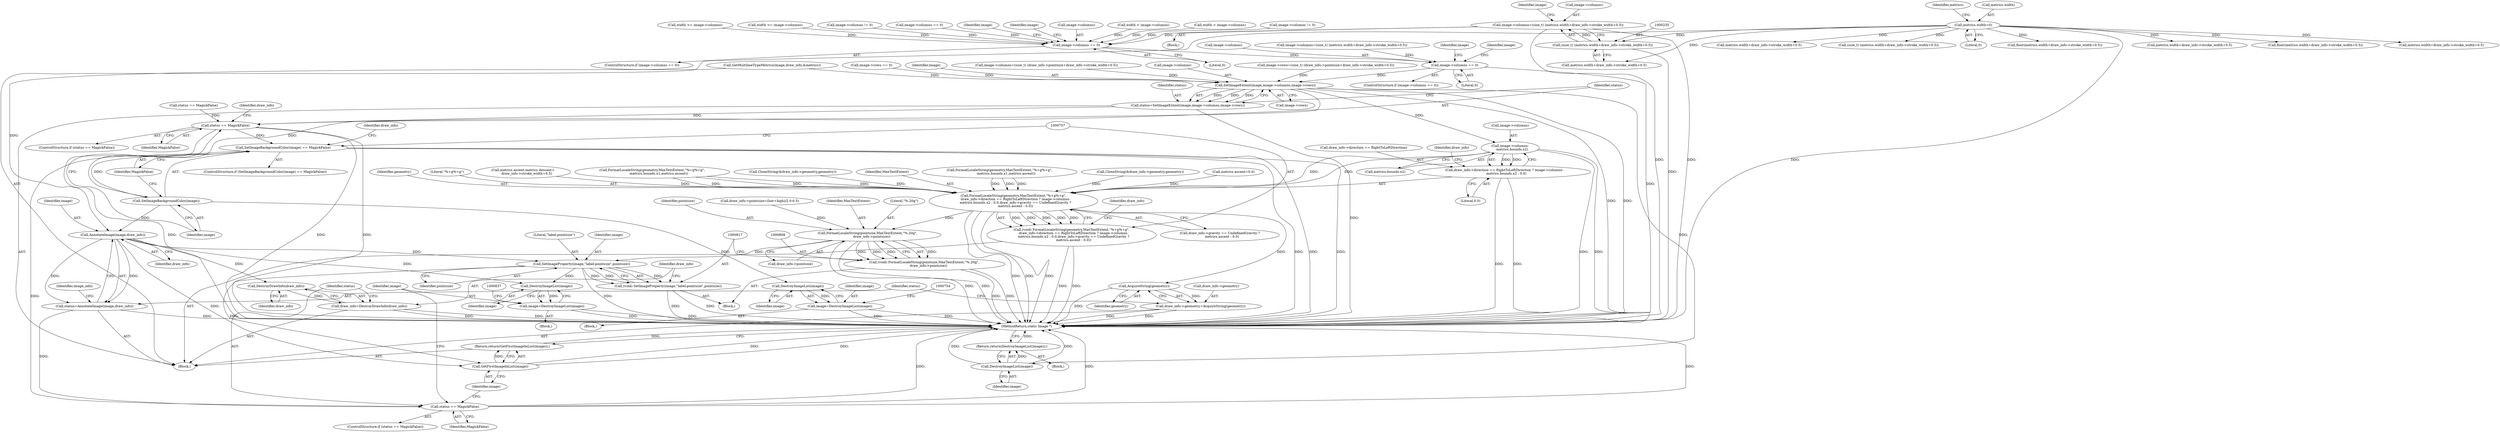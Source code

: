 digraph "0_ImageMagick_0474237508f39c4f783208123431815f1ededb76@pointer" {
"1000230" [label="(Call,image->columns=(size_t) (metrics.width+draw_info->stroke_width+0.5))"];
"1000234" [label="(Call,(size_t) (metrics.width+draw_info->stroke_width+0.5))"];
"1000200" [label="(Call,metrics.width=0)"];
"1000617" [label="(Call,image->columns == 0)"];
"1000638" [label="(Call,image->columns == 0)"];
"1000706" [label="(Call,SetImageExtent(image,image->columns,image->rows))"];
"1000704" [label="(Call,status=SetImageExtent(image,image->columns,image->rows))"];
"1000715" [label="(Call,status == MagickFalse)"];
"1000733" [label="(Call,SetImageBackgroundColor(image) == MagickFalse)"];
"1000827" [label="(Call,status == MagickFalse)"];
"1000730" [label="(Call,DestroyImageList(image))"];
"1000729" [label="(Return,return(DestroyImageList(image));)"];
"1000734" [label="(Call,SetImageBackgroundColor(image))"];
"1000750" [label="(Call,DestroyImageList(image))"];
"1000748" [label="(Call,image=DestroyImageList(image))"];
"1000796" [label="(Call,AnnotateImage(image,draw_info))"];
"1000794" [label="(Call,status=AnnotateImage(image,draw_info))"];
"1000818" [label="(Call,SetImageProperty(image,\"label:pointsize\",pointsize))"];
"1000816" [label="(Call,(void) SetImageProperty(image,\"label:pointsize\",pointsize))"];
"1000833" [label="(Call,DestroyImageList(image))"];
"1000831" [label="(Call,image=DestroyImageList(image))"];
"1000840" [label="(Call,GetFirstImageInList(image))"];
"1000839" [label="(Return,return(GetFirstImageInList(image));)"];
"1000824" [label="(Call,DestroyDrawInfo(draw_info))"];
"1000822" [label="(Call,draw_info=DestroyDrawInfo(draw_info))"];
"1000768" [label="(Call,image->columns-\n    metrics.bounds.x2)"];
"1000758" [label="(Call,FormatLocaleString(geometry,MaxTextExtent,\"%+g%+g\",\n    draw_info->direction == RightToLeftDirection ? image->columns-\n    metrics.bounds.x2 : 0.0,draw_info->gravity == UndefinedGravity ?\n    metrics.ascent : 0.0))"];
"1000756" [label="(Call,(void) FormatLocaleString(geometry,MaxTextExtent,\"%+g%+g\",\n    draw_info->direction == RightToLeftDirection ? image->columns-\n    metrics.bounds.x2 : 0.0,draw_info->gravity == UndefinedGravity ?\n    metrics.ascent : 0.0))"];
"1000792" [label="(Call,AcquireString(geometry))"];
"1000788" [label="(Call,draw_info->geometry=AcquireString(geometry))"];
"1000809" [label="(Call,FormatLocaleString(pointsize,MaxTextExtent,\"%.20g\",\n        draw_info->pointsize))"];
"1000807" [label="(Call,(void) FormatLocaleString(pointsize,MaxTextExtent,\"%.20g\",\n        draw_info->pointsize))"];
"1000762" [label="(Call,draw_info->direction == RightToLeftDirection ? image->columns-\n    metrics.bounds.x2 : 0.0)"];
"1000539" [label="(Call,image->columns != 0)"];
"1000706" [label="(Call,SetImageExtent(image,image->columns,image->rows))"];
"1000332" [label="(Call,metrics.width+draw_info->stroke_width+0.5)"];
"1000617" [label="(Call,image->columns == 0)"];
"1000689" [label="(Call,image->rows=(size_t) (draw_info->pointsize+draw_info->stroke_width+0.5))"];
"1000751" [label="(Identifier,image)"];
"1000265" [label="(Call,image->columns == 0)"];
"1000839" [label="(Return,return(GetFirstImageInList(image));)"];
"1000640" [label="(Identifier,image)"];
"1000234" [label="(Call,(size_t) (metrics.width+draw_info->stroke_width+0.5))"];
"1000714" [label="(ControlStructure,if (status == MagickFalse))"];
"1000756" [label="(Call,(void) FormatLocaleString(geometry,MaxTextExtent,\"%+g%+g\",\n    draw_info->direction == RightToLeftDirection ? image->columns-\n    metrics.bounds.x2 : 0.0,draw_info->gravity == UndefinedGravity ?\n    metrics.ascent : 0.0))"];
"1000708" [label="(Call,image->columns)"];
"1000769" [label="(Call,image->columns)"];
"1000331" [label="(Call,floor(metrics.width+draw_info->stroke_width+0.5))"];
"1000594" [label="(Call,status == MagickFalse)"];
"1000797" [label="(Identifier,image)"];
"1000816" [label="(Call,(void) SetImageProperty(image,\"label:pointsize\",pointsize))"];
"1000821" [label="(Identifier,pointsize)"];
"1000736" [label="(Identifier,MagickFalse)"];
"1000825" [label="(Identifier,draw_info)"];
"1000820" [label="(Literal,\"label:pointsize\")"];
"1000661" [label="(Identifier,image)"];
"1000718" [label="(Block,)"];
"1000777" [label="(Literal,0.0)"];
"1000628" [label="(Call,metrics.width+draw_info->stroke_width+0.5)"];
"1000819" [label="(Identifier,image)"];
"1000207" [label="(Identifier,metrics)"];
"1000704" [label="(Call,status=SetImageExtent(image,image->columns,image->rows))"];
"1000790" [label="(Identifier,draw_info)"];
"1000638" [label="(Call,image->columns == 0)"];
"1000734" [label="(Call,SetImageBackgroundColor(image))"];
"1000205" [label="(Call,metrics.ascent=0.0)"];
"1000739" [label="(Identifier,draw_info)"];
"1000201" [label="(Call,metrics.width)"];
"1000759" [label="(Identifier,geometry)"];
"1000715" [label="(Call,status == MagickFalse)"];
"1000789" [label="(Call,draw_info->geometry)"];
"1000472" [label="(Call,metrics.width+draw_info->stroke_width+0.5)"];
"1000832" [label="(Identifier,image)"];
"1000624" [label="(Identifier,image)"];
"1000830" [label="(Block,)"];
"1000802" [label="(Identifier,image_info)"];
"1000761" [label="(Literal,\"%+g%+g\")"];
"1000826" [label="(ControlStructure,if (status == MagickFalse))"];
"1000750" [label="(Call,DestroyImageList(image))"];
"1000828" [label="(Identifier,status)"];
"1000840" [label="(Call,GetFirstImageInList(image))"];
"1000813" [label="(Call,draw_info->pointsize)"];
"1000230" [label="(Call,image->columns=(size_t) (metrics.width+draw_info->stroke_width+0.5))"];
"1000793" [label="(Identifier,geometry)"];
"1000778" [label="(Call,draw_info->gravity == UndefinedGravity ?\n    metrics.ascent : 0.0)"];
"1000639" [label="(Call,image->columns)"];
"1000795" [label="(Identifier,status)"];
"1000626" [label="(Call,(size_t) (metrics.width+draw_info->stroke_width+0.5))"];
"1000670" [label="(Call,metrics.ascent-metrics.descent+\n       draw_info->stroke_width+0.5)"];
"1000229" [label="(Block,)"];
"1000798" [label="(Identifier,draw_info)"];
"1000809" [label="(Call,FormatLocaleString(pointsize,MaxTextExtent,\"%.20g\",\n        draw_info->pointsize))"];
"1000711" [label="(Call,image->rows)"];
"1000720" [label="(Identifier,draw_info)"];
"1000768" [label="(Call,image->columns-\n    metrics.bounds.x2)"];
"1000731" [label="(Identifier,image)"];
"1000575" [label="(Call,draw_info->pointsize=(low+high)/2.0-0.5)"];
"1000758" [label="(Call,FormatLocaleString(geometry,MaxTextExtent,\"%+g%+g\",\n    draw_info->direction == RightToLeftDirection ? image->columns-\n    metrics.bounds.x2 : 0.0,draw_info->gravity == UndefinedGravity ?\n    metrics.ascent : 0.0))"];
"1000831" [label="(Call,image=DestroyImageList(image))"];
"1000588" [label="(Call,GetMultilineTypeMetrics(image,draw_info,&metrics))"];
"1000805" [label="(Block,)"];
"1000822" [label="(Call,draw_info=DestroyDrawInfo(draw_info))"];
"1000842" [label="(MethodReturn,static Image *)"];
"1000796" [label="(Call,AnnotateImage(image,draw_info))"];
"1000730" [label="(Call,DestroyImageList(image))"];
"1000236" [label="(Call,metrics.width+draw_info->stroke_width+0.5)"];
"1000684" [label="(Call,image->rows == 0)"];
"1000763" [label="(Call,draw_info->direction == RightToLeftDirection)"];
"1000833" [label="(Call,DestroyImageList(image))"];
"1000247" [label="(Identifier,image)"];
"1000204" [label="(Literal,0)"];
"1000841" [label="(Identifier,image)"];
"1000737" [label="(Block,)"];
"1000735" [label="(Identifier,image)"];
"1000622" [label="(Call,image->columns=(size_t) (metrics.width+draw_info->stroke_width+0.5))"];
"1000637" [label="(ControlStructure,if (image->columns == 0))"];
"1000293" [label="(Call,FormatLocaleString(geometry,MaxTextExtent,\"%+g%+g\",\n            -metrics.bounds.x1,metrics.ascent))"];
"1000772" [label="(Call,metrics.bounds.x2)"];
"1000618" [label="(Call,image->columns)"];
"1000314" [label="(Call,CloneString(&draw_info->geometry,geometry))"];
"1000642" [label="(Literal,0)"];
"1000818" [label="(Call,SetImageProperty(image,\"label:pointsize\",pointsize))"];
"1000544" [label="(Call,width < image->columns)"];
"1000616" [label="(ControlStructure,if (image->columns == 0))"];
"1000106" [label="(Block,)"];
"1000707" [label="(Identifier,image)"];
"1000792" [label="(Call,AcquireString(geometry))"];
"1000716" [label="(Identifier,status)"];
"1000824" [label="(Call,DestroyDrawInfo(draw_info))"];
"1000827" [label="(Call,status == MagickFalse)"];
"1000729" [label="(Return,return(DestroyImageList(image));)"];
"1000811" [label="(Identifier,MaxTextExtent)"];
"1000749" [label="(Identifier,image)"];
"1000621" [label="(Literal,0)"];
"1000733" [label="(Call,SetImageBackgroundColor(image) == MagickFalse)"];
"1000762" [label="(Call,draw_info->direction == RightToLeftDirection ? image->columns-\n    metrics.bounds.x2 : 0.0)"];
"1000812" [label="(Literal,\"%.20g\")"];
"1000794" [label="(Call,status=AnnotateImage(image,draw_info))"];
"1000510" [label="(Call,width < image->columns)"];
"1000705" [label="(Identifier,status)"];
"1000781" [label="(Identifier,draw_info)"];
"1000643" [label="(Call,image->columns=(size_t) (draw_info->pointsize+draw_info->stroke_width+0.5))"];
"1000823" [label="(Identifier,draw_info)"];
"1000385" [label="(Call,image->columns != 0)"];
"1000760" [label="(Identifier,MaxTextExtent)"];
"1000748" [label="(Call,image=DestroyImageList(image))"];
"1000645" [label="(Identifier,image)"];
"1000433" [label="(Call,FormatLocaleString(geometry,MaxTextExtent,\"%+g%+g\",\n            -metrics.bounds.x1,metrics.ascent))"];
"1000390" [label="(Call,width >= image->columns)"];
"1000454" [label="(Call,CloneString(&draw_info->geometry,geometry))"];
"1000717" [label="(Identifier,MagickFalse)"];
"1000834" [label="(Identifier,image)"];
"1000788" [label="(Call,draw_info->geometry=AcquireString(geometry))"];
"1000231" [label="(Call,image->columns)"];
"1000732" [label="(ControlStructure,if (SetImageBackgroundColor(image) == MagickFalse))"];
"1000471" [label="(Call,floor(metrics.width+draw_info->stroke_width+0.5))"];
"1000829" [label="(Identifier,MagickFalse)"];
"1000807" [label="(Call,(void) FormatLocaleString(pointsize,MaxTextExtent,\"%.20g\",\n        draw_info->pointsize))"];
"1000810" [label="(Identifier,pointsize)"];
"1000200" [label="(Call,metrics.width=0)"];
"1000370" [label="(Call,width >= image->columns)"];
"1000230" -> "1000229"  [label="AST: "];
"1000230" -> "1000234"  [label="CFG: "];
"1000231" -> "1000230"  [label="AST: "];
"1000234" -> "1000230"  [label="AST: "];
"1000247" -> "1000230"  [label="CFG: "];
"1000230" -> "1000842"  [label="DDG: "];
"1000230" -> "1000842"  [label="DDG: "];
"1000234" -> "1000230"  [label="DDG: "];
"1000230" -> "1000617"  [label="DDG: "];
"1000234" -> "1000236"  [label="CFG: "];
"1000235" -> "1000234"  [label="AST: "];
"1000236" -> "1000234"  [label="AST: "];
"1000234" -> "1000842"  [label="DDG: "];
"1000200" -> "1000234"  [label="DDG: "];
"1000200" -> "1000106"  [label="AST: "];
"1000200" -> "1000204"  [label="CFG: "];
"1000201" -> "1000200"  [label="AST: "];
"1000204" -> "1000200"  [label="AST: "];
"1000207" -> "1000200"  [label="CFG: "];
"1000200" -> "1000842"  [label="DDG: "];
"1000200" -> "1000236"  [label="DDG: "];
"1000200" -> "1000331"  [label="DDG: "];
"1000200" -> "1000332"  [label="DDG: "];
"1000200" -> "1000471"  [label="DDG: "];
"1000200" -> "1000472"  [label="DDG: "];
"1000200" -> "1000626"  [label="DDG: "];
"1000200" -> "1000628"  [label="DDG: "];
"1000617" -> "1000616"  [label="AST: "];
"1000617" -> "1000621"  [label="CFG: "];
"1000618" -> "1000617"  [label="AST: "];
"1000621" -> "1000617"  [label="AST: "];
"1000624" -> "1000617"  [label="CFG: "];
"1000640" -> "1000617"  [label="CFG: "];
"1000539" -> "1000617"  [label="DDG: "];
"1000390" -> "1000617"  [label="DDG: "];
"1000544" -> "1000617"  [label="DDG: "];
"1000265" -> "1000617"  [label="DDG: "];
"1000510" -> "1000617"  [label="DDG: "];
"1000385" -> "1000617"  [label="DDG: "];
"1000370" -> "1000617"  [label="DDG: "];
"1000617" -> "1000638"  [label="DDG: "];
"1000638" -> "1000637"  [label="AST: "];
"1000638" -> "1000642"  [label="CFG: "];
"1000639" -> "1000638"  [label="AST: "];
"1000642" -> "1000638"  [label="AST: "];
"1000645" -> "1000638"  [label="CFG: "];
"1000661" -> "1000638"  [label="CFG: "];
"1000638" -> "1000842"  [label="DDG: "];
"1000622" -> "1000638"  [label="DDG: "];
"1000638" -> "1000706"  [label="DDG: "];
"1000706" -> "1000704"  [label="AST: "];
"1000706" -> "1000711"  [label="CFG: "];
"1000707" -> "1000706"  [label="AST: "];
"1000708" -> "1000706"  [label="AST: "];
"1000711" -> "1000706"  [label="AST: "];
"1000704" -> "1000706"  [label="CFG: "];
"1000706" -> "1000842"  [label="DDG: "];
"1000706" -> "1000842"  [label="DDG: "];
"1000706" -> "1000704"  [label="DDG: "];
"1000706" -> "1000704"  [label="DDG: "];
"1000706" -> "1000704"  [label="DDG: "];
"1000588" -> "1000706"  [label="DDG: "];
"1000643" -> "1000706"  [label="DDG: "];
"1000689" -> "1000706"  [label="DDG: "];
"1000684" -> "1000706"  [label="DDG: "];
"1000706" -> "1000730"  [label="DDG: "];
"1000706" -> "1000734"  [label="DDG: "];
"1000706" -> "1000768"  [label="DDG: "];
"1000704" -> "1000106"  [label="AST: "];
"1000705" -> "1000704"  [label="AST: "];
"1000716" -> "1000704"  [label="CFG: "];
"1000704" -> "1000842"  [label="DDG: "];
"1000704" -> "1000715"  [label="DDG: "];
"1000715" -> "1000714"  [label="AST: "];
"1000715" -> "1000717"  [label="CFG: "];
"1000716" -> "1000715"  [label="AST: "];
"1000717" -> "1000715"  [label="AST: "];
"1000720" -> "1000715"  [label="CFG: "];
"1000735" -> "1000715"  [label="CFG: "];
"1000715" -> "1000842"  [label="DDG: "];
"1000715" -> "1000842"  [label="DDG: "];
"1000715" -> "1000842"  [label="DDG: "];
"1000594" -> "1000715"  [label="DDG: "];
"1000715" -> "1000733"  [label="DDG: "];
"1000733" -> "1000732"  [label="AST: "];
"1000733" -> "1000736"  [label="CFG: "];
"1000734" -> "1000733"  [label="AST: "];
"1000736" -> "1000733"  [label="AST: "];
"1000739" -> "1000733"  [label="CFG: "];
"1000757" -> "1000733"  [label="CFG: "];
"1000733" -> "1000842"  [label="DDG: "];
"1000733" -> "1000842"  [label="DDG: "];
"1000733" -> "1000842"  [label="DDG: "];
"1000734" -> "1000733"  [label="DDG: "];
"1000733" -> "1000827"  [label="DDG: "];
"1000827" -> "1000826"  [label="AST: "];
"1000827" -> "1000829"  [label="CFG: "];
"1000828" -> "1000827"  [label="AST: "];
"1000829" -> "1000827"  [label="AST: "];
"1000832" -> "1000827"  [label="CFG: "];
"1000841" -> "1000827"  [label="CFG: "];
"1000827" -> "1000842"  [label="DDG: "];
"1000827" -> "1000842"  [label="DDG: "];
"1000827" -> "1000842"  [label="DDG: "];
"1000794" -> "1000827"  [label="DDG: "];
"1000730" -> "1000729"  [label="AST: "];
"1000730" -> "1000731"  [label="CFG: "];
"1000731" -> "1000730"  [label="AST: "];
"1000729" -> "1000730"  [label="CFG: "];
"1000730" -> "1000842"  [label="DDG: "];
"1000730" -> "1000842"  [label="DDG: "];
"1000730" -> "1000729"  [label="DDG: "];
"1000729" -> "1000718"  [label="AST: "];
"1000842" -> "1000729"  [label="CFG: "];
"1000729" -> "1000842"  [label="DDG: "];
"1000734" -> "1000735"  [label="CFG: "];
"1000735" -> "1000734"  [label="AST: "];
"1000736" -> "1000734"  [label="CFG: "];
"1000734" -> "1000750"  [label="DDG: "];
"1000734" -> "1000796"  [label="DDG: "];
"1000750" -> "1000748"  [label="AST: "];
"1000750" -> "1000751"  [label="CFG: "];
"1000751" -> "1000750"  [label="AST: "];
"1000748" -> "1000750"  [label="CFG: "];
"1000750" -> "1000748"  [label="DDG: "];
"1000748" -> "1000737"  [label="AST: "];
"1000749" -> "1000748"  [label="AST: "];
"1000754" -> "1000748"  [label="CFG: "];
"1000748" -> "1000842"  [label="DDG: "];
"1000748" -> "1000842"  [label="DDG: "];
"1000796" -> "1000794"  [label="AST: "];
"1000796" -> "1000798"  [label="CFG: "];
"1000797" -> "1000796"  [label="AST: "];
"1000798" -> "1000796"  [label="AST: "];
"1000794" -> "1000796"  [label="CFG: "];
"1000796" -> "1000794"  [label="DDG: "];
"1000796" -> "1000794"  [label="DDG: "];
"1000588" -> "1000796"  [label="DDG: "];
"1000796" -> "1000818"  [label="DDG: "];
"1000796" -> "1000824"  [label="DDG: "];
"1000796" -> "1000833"  [label="DDG: "];
"1000796" -> "1000840"  [label="DDG: "];
"1000794" -> "1000106"  [label="AST: "];
"1000795" -> "1000794"  [label="AST: "];
"1000802" -> "1000794"  [label="CFG: "];
"1000794" -> "1000842"  [label="DDG: "];
"1000818" -> "1000816"  [label="AST: "];
"1000818" -> "1000821"  [label="CFG: "];
"1000819" -> "1000818"  [label="AST: "];
"1000820" -> "1000818"  [label="AST: "];
"1000821" -> "1000818"  [label="AST: "];
"1000816" -> "1000818"  [label="CFG: "];
"1000818" -> "1000842"  [label="DDG: "];
"1000818" -> "1000816"  [label="DDG: "];
"1000818" -> "1000816"  [label="DDG: "];
"1000818" -> "1000816"  [label="DDG: "];
"1000809" -> "1000818"  [label="DDG: "];
"1000818" -> "1000833"  [label="DDG: "];
"1000818" -> "1000840"  [label="DDG: "];
"1000816" -> "1000805"  [label="AST: "];
"1000817" -> "1000816"  [label="AST: "];
"1000823" -> "1000816"  [label="CFG: "];
"1000816" -> "1000842"  [label="DDG: "];
"1000816" -> "1000842"  [label="DDG: "];
"1000833" -> "1000831"  [label="AST: "];
"1000833" -> "1000834"  [label="CFG: "];
"1000834" -> "1000833"  [label="AST: "];
"1000831" -> "1000833"  [label="CFG: "];
"1000833" -> "1000831"  [label="DDG: "];
"1000831" -> "1000830"  [label="AST: "];
"1000832" -> "1000831"  [label="AST: "];
"1000837" -> "1000831"  [label="CFG: "];
"1000831" -> "1000842"  [label="DDG: "];
"1000831" -> "1000842"  [label="DDG: "];
"1000840" -> "1000839"  [label="AST: "];
"1000840" -> "1000841"  [label="CFG: "];
"1000841" -> "1000840"  [label="AST: "];
"1000839" -> "1000840"  [label="CFG: "];
"1000840" -> "1000842"  [label="DDG: "];
"1000840" -> "1000842"  [label="DDG: "];
"1000840" -> "1000839"  [label="DDG: "];
"1000839" -> "1000106"  [label="AST: "];
"1000842" -> "1000839"  [label="CFG: "];
"1000839" -> "1000842"  [label="DDG: "];
"1000824" -> "1000822"  [label="AST: "];
"1000824" -> "1000825"  [label="CFG: "];
"1000825" -> "1000824"  [label="AST: "];
"1000822" -> "1000824"  [label="CFG: "];
"1000824" -> "1000822"  [label="DDG: "];
"1000822" -> "1000106"  [label="AST: "];
"1000823" -> "1000822"  [label="AST: "];
"1000828" -> "1000822"  [label="CFG: "];
"1000822" -> "1000842"  [label="DDG: "];
"1000822" -> "1000842"  [label="DDG: "];
"1000768" -> "1000762"  [label="AST: "];
"1000768" -> "1000772"  [label="CFG: "];
"1000769" -> "1000768"  [label="AST: "];
"1000772" -> "1000768"  [label="AST: "];
"1000762" -> "1000768"  [label="CFG: "];
"1000768" -> "1000842"  [label="DDG: "];
"1000768" -> "1000842"  [label="DDG: "];
"1000768" -> "1000758"  [label="DDG: "];
"1000768" -> "1000758"  [label="DDG: "];
"1000768" -> "1000762"  [label="DDG: "];
"1000768" -> "1000762"  [label="DDG: "];
"1000758" -> "1000756"  [label="AST: "];
"1000758" -> "1000778"  [label="CFG: "];
"1000759" -> "1000758"  [label="AST: "];
"1000760" -> "1000758"  [label="AST: "];
"1000761" -> "1000758"  [label="AST: "];
"1000762" -> "1000758"  [label="AST: "];
"1000778" -> "1000758"  [label="AST: "];
"1000756" -> "1000758"  [label="CFG: "];
"1000758" -> "1000842"  [label="DDG: "];
"1000758" -> "1000842"  [label="DDG: "];
"1000758" -> "1000842"  [label="DDG: "];
"1000758" -> "1000756"  [label="DDG: "];
"1000758" -> "1000756"  [label="DDG: "];
"1000758" -> "1000756"  [label="DDG: "];
"1000758" -> "1000756"  [label="DDG: "];
"1000758" -> "1000756"  [label="DDG: "];
"1000454" -> "1000758"  [label="DDG: "];
"1000293" -> "1000758"  [label="DDG: "];
"1000293" -> "1000758"  [label="DDG: "];
"1000293" -> "1000758"  [label="DDG: "];
"1000314" -> "1000758"  [label="DDG: "];
"1000433" -> "1000758"  [label="DDG: "];
"1000433" -> "1000758"  [label="DDG: "];
"1000433" -> "1000758"  [label="DDG: "];
"1000205" -> "1000758"  [label="DDG: "];
"1000670" -> "1000758"  [label="DDG: "];
"1000758" -> "1000792"  [label="DDG: "];
"1000758" -> "1000809"  [label="DDG: "];
"1000756" -> "1000106"  [label="AST: "];
"1000757" -> "1000756"  [label="AST: "];
"1000790" -> "1000756"  [label="CFG: "];
"1000756" -> "1000842"  [label="DDG: "];
"1000756" -> "1000842"  [label="DDG: "];
"1000792" -> "1000788"  [label="AST: "];
"1000792" -> "1000793"  [label="CFG: "];
"1000793" -> "1000792"  [label="AST: "];
"1000788" -> "1000792"  [label="CFG: "];
"1000792" -> "1000842"  [label="DDG: "];
"1000792" -> "1000788"  [label="DDG: "];
"1000788" -> "1000106"  [label="AST: "];
"1000789" -> "1000788"  [label="AST: "];
"1000795" -> "1000788"  [label="CFG: "];
"1000788" -> "1000842"  [label="DDG: "];
"1000788" -> "1000842"  [label="DDG: "];
"1000809" -> "1000807"  [label="AST: "];
"1000809" -> "1000813"  [label="CFG: "];
"1000810" -> "1000809"  [label="AST: "];
"1000811" -> "1000809"  [label="AST: "];
"1000812" -> "1000809"  [label="AST: "];
"1000813" -> "1000809"  [label="AST: "];
"1000807" -> "1000809"  [label="CFG: "];
"1000809" -> "1000842"  [label="DDG: "];
"1000809" -> "1000842"  [label="DDG: "];
"1000809" -> "1000807"  [label="DDG: "];
"1000809" -> "1000807"  [label="DDG: "];
"1000809" -> "1000807"  [label="DDG: "];
"1000809" -> "1000807"  [label="DDG: "];
"1000575" -> "1000809"  [label="DDG: "];
"1000807" -> "1000805"  [label="AST: "];
"1000808" -> "1000807"  [label="AST: "];
"1000817" -> "1000807"  [label="CFG: "];
"1000807" -> "1000842"  [label="DDG: "];
"1000807" -> "1000842"  [label="DDG: "];
"1000762" -> "1000777"  [label="CFG: "];
"1000763" -> "1000762"  [label="AST: "];
"1000777" -> "1000762"  [label="AST: "];
"1000781" -> "1000762"  [label="CFG: "];
"1000762" -> "1000842"  [label="DDG: "];
"1000762" -> "1000842"  [label="DDG: "];
}
